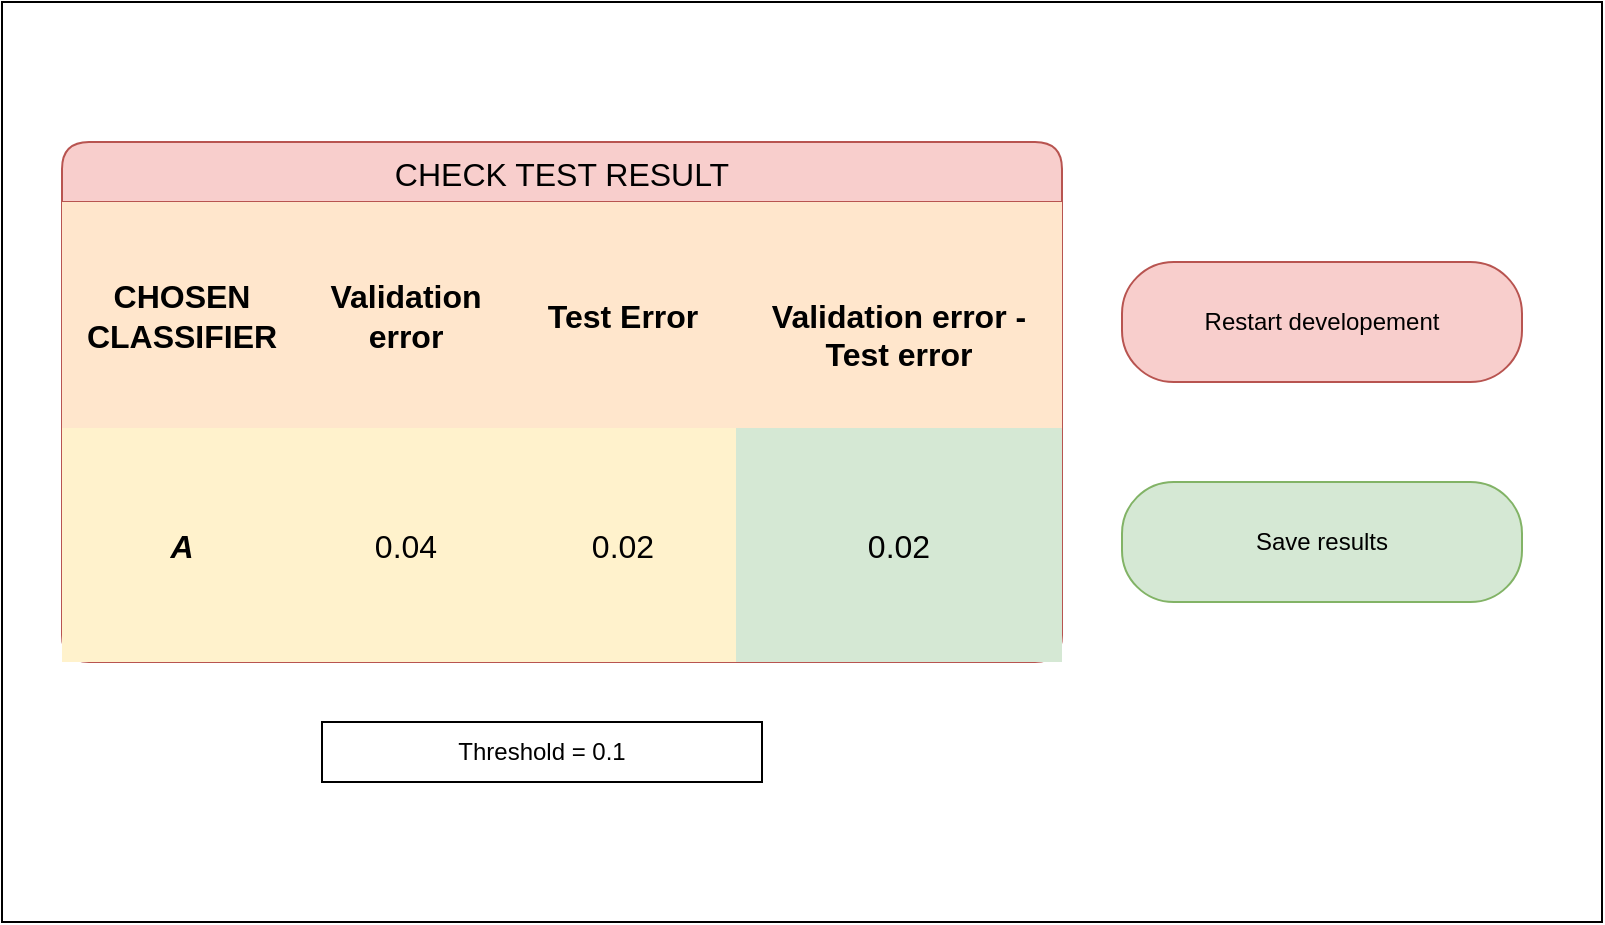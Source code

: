 <mxfile version="22.1.3" type="github">
  <diagram name="Pagina-1" id="OSNdwUVigO7ghEmxx4kq">
    <mxGraphModel dx="1461" dy="737" grid="1" gridSize="10" guides="1" tooltips="1" connect="1" arrows="1" fold="1" page="1" pageScale="1" pageWidth="827" pageHeight="1169" math="0" shadow="0">
      <root>
        <mxCell id="0" />
        <mxCell id="1" parent="0" />
        <mxCell id="jCm1OSXwjIrnByu9w6en-1" value="" style="rounded=0;whiteSpace=wrap;html=1;" vertex="1" parent="1">
          <mxGeometry x="30" y="60" width="800" height="460" as="geometry" />
        </mxCell>
        <mxCell id="jCm1OSXwjIrnByu9w6en-2" value="CHECK TEST RESULT" style="shape=table;startSize=30;container=1;collapsible=0;childLayout=tableLayout;strokeColor=#b85450;fontSize=16;fillColor=#f8cecc;perimeterSpacing=0;rounded=1;shadow=0;" vertex="1" parent="1">
          <mxGeometry x="60" y="130" width="500" height="260" as="geometry" />
        </mxCell>
        <mxCell id="jCm1OSXwjIrnByu9w6en-3" value="" style="shape=tableRow;horizontal=0;startSize=0;swimlaneHead=0;swimlaneBody=0;strokeColor=inherit;top=0;left=0;bottom=0;right=0;collapsible=0;dropTarget=0;fillColor=none;points=[[0,0.5],[1,0.5]];portConstraint=eastwest;fontSize=16;" vertex="1" parent="jCm1OSXwjIrnByu9w6en-2">
          <mxGeometry y="30" width="500" height="113" as="geometry" />
        </mxCell>
        <mxCell id="jCm1OSXwjIrnByu9w6en-4" value="CHOSEN CLASSIFIER" style="shape=partialRectangle;html=1;whiteSpace=wrap;connectable=0;strokeColor=#d79b00;overflow=hidden;fillColor=#ffe6cc;top=0;left=0;bottom=0;right=0;pointerEvents=1;fontSize=16;fontStyle=1;" vertex="1" parent="jCm1OSXwjIrnByu9w6en-3">
          <mxGeometry width="120" height="113" as="geometry">
            <mxRectangle width="120" height="113" as="alternateBounds" />
          </mxGeometry>
        </mxCell>
        <mxCell id="jCm1OSXwjIrnByu9w6en-5" value="Validation error" style="shape=partialRectangle;html=1;whiteSpace=wrap;connectable=0;strokeColor=#d79b00;overflow=hidden;fillColor=#ffe6cc;top=0;left=0;bottom=0;right=0;pointerEvents=1;fontSize=16;fontStyle=1;" vertex="1" parent="jCm1OSXwjIrnByu9w6en-3">
          <mxGeometry x="120" width="104" height="113" as="geometry">
            <mxRectangle width="104" height="113" as="alternateBounds" />
          </mxGeometry>
        </mxCell>
        <mxCell id="jCm1OSXwjIrnByu9w6en-6" value="Test Error" style="shape=partialRectangle;html=1;whiteSpace=wrap;connectable=0;strokeColor=#d79b00;overflow=hidden;fillColor=#ffe6cc;top=0;left=0;bottom=0;right=0;pointerEvents=1;fontSize=16;fontStyle=1;" vertex="1" parent="jCm1OSXwjIrnByu9w6en-3">
          <mxGeometry x="224" width="113" height="113" as="geometry">
            <mxRectangle width="113" height="113" as="alternateBounds" />
          </mxGeometry>
        </mxCell>
        <mxCell id="jCm1OSXwjIrnByu9w6en-7" value="&lt;br&gt;Validation error - Test error" style="shape=partialRectangle;html=1;whiteSpace=wrap;connectable=0;strokeColor=#d79b00;overflow=hidden;fillColor=#ffe6cc;top=0;left=0;bottom=0;right=0;pointerEvents=1;fontSize=16;fontStyle=1;" vertex="1" parent="jCm1OSXwjIrnByu9w6en-3">
          <mxGeometry x="337" width="163" height="113" as="geometry">
            <mxRectangle width="163" height="113" as="alternateBounds" />
          </mxGeometry>
        </mxCell>
        <mxCell id="jCm1OSXwjIrnByu9w6en-11" value="" style="shape=tableRow;horizontal=0;startSize=0;swimlaneHead=0;swimlaneBody=0;strokeColor=inherit;top=0;left=0;bottom=0;right=0;collapsible=0;dropTarget=0;fillColor=none;points=[[0,0.5],[1,0.5]];portConstraint=eastwest;fontSize=16;" vertex="1" parent="jCm1OSXwjIrnByu9w6en-2">
          <mxGeometry y="143" width="500" height="117" as="geometry" />
        </mxCell>
        <mxCell id="jCm1OSXwjIrnByu9w6en-12" value="A" style="shape=partialRectangle;html=1;whiteSpace=wrap;connectable=0;strokeColor=#d6b656;overflow=hidden;fillColor=#fff2cc;top=0;left=0;bottom=0;right=0;pointerEvents=1;fontSize=16;fontStyle=3" vertex="1" parent="jCm1OSXwjIrnByu9w6en-11">
          <mxGeometry width="120" height="117" as="geometry">
            <mxRectangle width="120" height="117" as="alternateBounds" />
          </mxGeometry>
        </mxCell>
        <mxCell id="jCm1OSXwjIrnByu9w6en-13" value="0.04" style="shape=partialRectangle;html=1;whiteSpace=wrap;connectable=0;strokeColor=#d6b656;overflow=hidden;fillColor=#fff2cc;top=0;left=0;bottom=0;right=0;pointerEvents=1;fontSize=16;" vertex="1" parent="jCm1OSXwjIrnByu9w6en-11">
          <mxGeometry x="120" width="104" height="117" as="geometry">
            <mxRectangle width="104" height="117" as="alternateBounds" />
          </mxGeometry>
        </mxCell>
        <mxCell id="jCm1OSXwjIrnByu9w6en-14" value="0.02" style="shape=partialRectangle;html=1;whiteSpace=wrap;connectable=0;strokeColor=#d6b656;overflow=hidden;fillColor=#fff2cc;top=0;left=0;bottom=0;right=0;pointerEvents=1;fontSize=16;" vertex="1" parent="jCm1OSXwjIrnByu9w6en-11">
          <mxGeometry x="224" width="113" height="117" as="geometry">
            <mxRectangle width="113" height="117" as="alternateBounds" />
          </mxGeometry>
        </mxCell>
        <mxCell id="jCm1OSXwjIrnByu9w6en-15" value="0.02" style="shape=partialRectangle;html=1;whiteSpace=wrap;connectable=0;strokeColor=#82b366;overflow=hidden;fillColor=#d5e8d4;top=0;left=0;bottom=0;right=0;pointerEvents=1;fontSize=16;" vertex="1" parent="jCm1OSXwjIrnByu9w6en-11">
          <mxGeometry x="337" width="163" height="117" as="geometry">
            <mxRectangle width="163" height="117" as="alternateBounds" />
          </mxGeometry>
        </mxCell>
        <mxCell id="jCm1OSXwjIrnByu9w6en-51" value="Save results" style="rounded=1;whiteSpace=wrap;html=1;fillColor=#d5e8d4;strokeColor=#82b366;arcSize=43;" vertex="1" parent="1">
          <mxGeometry x="590" y="300" width="200" height="60" as="geometry" />
        </mxCell>
        <mxCell id="jCm1OSXwjIrnByu9w6en-52" value="Restart developement" style="rounded=1;whiteSpace=wrap;html=1;fillColor=#f8cecc;strokeColor=#b85450;arcSize=43;" vertex="1" parent="1">
          <mxGeometry x="590" y="190" width="200" height="60" as="geometry" />
        </mxCell>
        <mxCell id="jCm1OSXwjIrnByu9w6en-53" value="Threshold = 0.1" style="rounded=0;whiteSpace=wrap;html=1;" vertex="1" parent="1">
          <mxGeometry x="190" y="420" width="220" height="30" as="geometry" />
        </mxCell>
      </root>
    </mxGraphModel>
  </diagram>
</mxfile>
